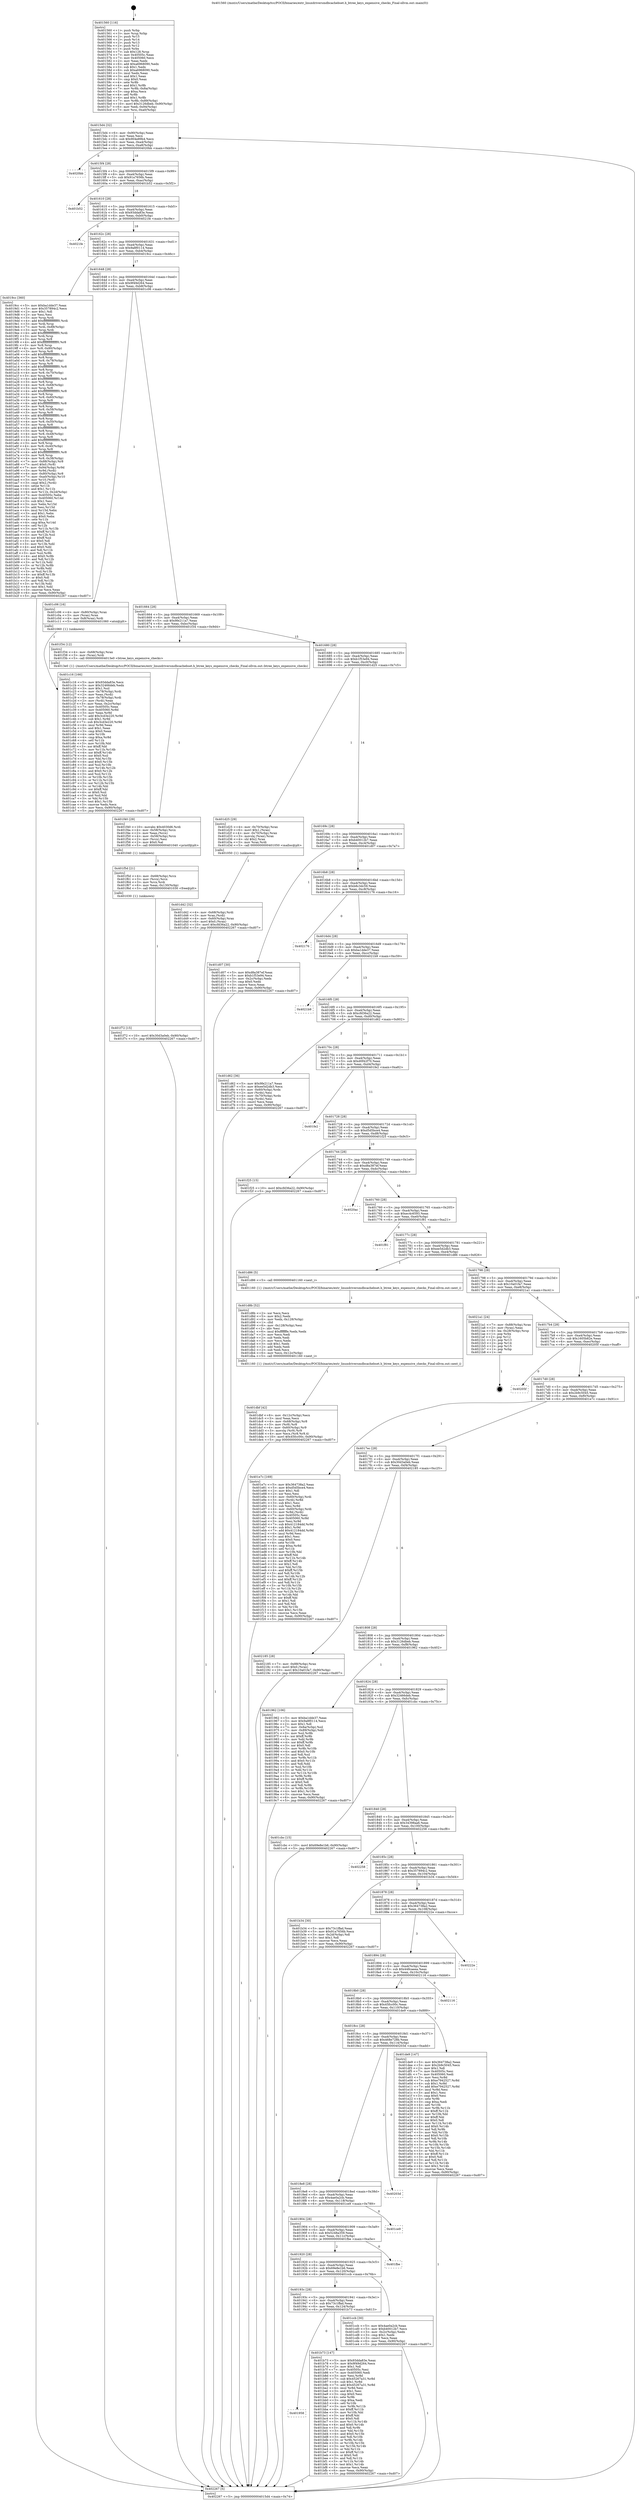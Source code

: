 digraph "0x401560" {
  label = "0x401560 (/mnt/c/Users/mathe/Desktop/tcc/POCII/binaries/extr_linuxdriversmdbcachebset.h_btree_keys_expensive_checks_Final-ollvm.out::main(0))"
  labelloc = "t"
  node[shape=record]

  Entry [label="",width=0.3,height=0.3,shape=circle,fillcolor=black,style=filled]
  "0x4015d4" [label="{
     0x4015d4 [32]\l
     | [instrs]\l
     &nbsp;&nbsp;0x4015d4 \<+6\>: mov -0x90(%rbp),%eax\l
     &nbsp;&nbsp;0x4015da \<+2\>: mov %eax,%ecx\l
     &nbsp;&nbsp;0x4015dc \<+6\>: sub $0x904e89b4,%ecx\l
     &nbsp;&nbsp;0x4015e2 \<+6\>: mov %eax,-0xa4(%rbp)\l
     &nbsp;&nbsp;0x4015e8 \<+6\>: mov %ecx,-0xa8(%rbp)\l
     &nbsp;&nbsp;0x4015ee \<+6\>: je 00000000004020bb \<main+0xb5b\>\l
  }"]
  "0x4020bb" [label="{
     0x4020bb\l
  }", style=dashed]
  "0x4015f4" [label="{
     0x4015f4 [28]\l
     | [instrs]\l
     &nbsp;&nbsp;0x4015f4 \<+5\>: jmp 00000000004015f9 \<main+0x99\>\l
     &nbsp;&nbsp;0x4015f9 \<+6\>: mov -0xa4(%rbp),%eax\l
     &nbsp;&nbsp;0x4015ff \<+5\>: sub $0x91a7656b,%eax\l
     &nbsp;&nbsp;0x401604 \<+6\>: mov %eax,-0xac(%rbp)\l
     &nbsp;&nbsp;0x40160a \<+6\>: je 0000000000401b52 \<main+0x5f2\>\l
  }"]
  Exit [label="",width=0.3,height=0.3,shape=circle,fillcolor=black,style=filled,peripheries=2]
  "0x401b52" [label="{
     0x401b52\l
  }", style=dashed]
  "0x401610" [label="{
     0x401610 [28]\l
     | [instrs]\l
     &nbsp;&nbsp;0x401610 \<+5\>: jmp 0000000000401615 \<main+0xb5\>\l
     &nbsp;&nbsp;0x401615 \<+6\>: mov -0xa4(%rbp),%eax\l
     &nbsp;&nbsp;0x40161b \<+5\>: sub $0x93dda83e,%eax\l
     &nbsp;&nbsp;0x401620 \<+6\>: mov %eax,-0xb0(%rbp)\l
     &nbsp;&nbsp;0x401626 \<+6\>: je 00000000004021fe \<main+0xc9e\>\l
  }"]
  "0x401f72" [label="{
     0x401f72 [15]\l
     | [instrs]\l
     &nbsp;&nbsp;0x401f72 \<+10\>: movl $0x30d3a0eb,-0x90(%rbp)\l
     &nbsp;&nbsp;0x401f7c \<+5\>: jmp 0000000000402267 \<main+0xd07\>\l
  }"]
  "0x4021fe" [label="{
     0x4021fe\l
  }", style=dashed]
  "0x40162c" [label="{
     0x40162c [28]\l
     | [instrs]\l
     &nbsp;&nbsp;0x40162c \<+5\>: jmp 0000000000401631 \<main+0xd1\>\l
     &nbsp;&nbsp;0x401631 \<+6\>: mov -0xa4(%rbp),%eax\l
     &nbsp;&nbsp;0x401637 \<+5\>: sub $0x9a8f0114,%eax\l
     &nbsp;&nbsp;0x40163c \<+6\>: mov %eax,-0xb4(%rbp)\l
     &nbsp;&nbsp;0x401642 \<+6\>: je 00000000004019cc \<main+0x46c\>\l
  }"]
  "0x401f5d" [label="{
     0x401f5d [21]\l
     | [instrs]\l
     &nbsp;&nbsp;0x401f5d \<+4\>: mov -0x68(%rbp),%rcx\l
     &nbsp;&nbsp;0x401f61 \<+3\>: mov (%rcx),%rcx\l
     &nbsp;&nbsp;0x401f64 \<+3\>: mov %rcx,%rdi\l
     &nbsp;&nbsp;0x401f67 \<+6\>: mov %eax,-0x130(%rbp)\l
     &nbsp;&nbsp;0x401f6d \<+5\>: call 0000000000401030 \<free@plt\>\l
     | [calls]\l
     &nbsp;&nbsp;0x401030 \{1\} (unknown)\l
  }"]
  "0x4019cc" [label="{
     0x4019cc [360]\l
     | [instrs]\l
     &nbsp;&nbsp;0x4019cc \<+5\>: mov $0xba1dde37,%eax\l
     &nbsp;&nbsp;0x4019d1 \<+5\>: mov $0x357894c2,%ecx\l
     &nbsp;&nbsp;0x4019d6 \<+2\>: mov $0x1,%dl\l
     &nbsp;&nbsp;0x4019d8 \<+2\>: xor %esi,%esi\l
     &nbsp;&nbsp;0x4019da \<+3\>: mov %rsp,%rdi\l
     &nbsp;&nbsp;0x4019dd \<+4\>: add $0xfffffffffffffff0,%rdi\l
     &nbsp;&nbsp;0x4019e1 \<+3\>: mov %rdi,%rsp\l
     &nbsp;&nbsp;0x4019e4 \<+7\>: mov %rdi,-0x88(%rbp)\l
     &nbsp;&nbsp;0x4019eb \<+3\>: mov %rsp,%rdi\l
     &nbsp;&nbsp;0x4019ee \<+4\>: add $0xfffffffffffffff0,%rdi\l
     &nbsp;&nbsp;0x4019f2 \<+3\>: mov %rdi,%rsp\l
     &nbsp;&nbsp;0x4019f5 \<+3\>: mov %rsp,%r8\l
     &nbsp;&nbsp;0x4019f8 \<+4\>: add $0xfffffffffffffff0,%r8\l
     &nbsp;&nbsp;0x4019fc \<+3\>: mov %r8,%rsp\l
     &nbsp;&nbsp;0x4019ff \<+4\>: mov %r8,-0x80(%rbp)\l
     &nbsp;&nbsp;0x401a03 \<+3\>: mov %rsp,%r8\l
     &nbsp;&nbsp;0x401a06 \<+4\>: add $0xfffffffffffffff0,%r8\l
     &nbsp;&nbsp;0x401a0a \<+3\>: mov %r8,%rsp\l
     &nbsp;&nbsp;0x401a0d \<+4\>: mov %r8,-0x78(%rbp)\l
     &nbsp;&nbsp;0x401a11 \<+3\>: mov %rsp,%r8\l
     &nbsp;&nbsp;0x401a14 \<+4\>: add $0xfffffffffffffff0,%r8\l
     &nbsp;&nbsp;0x401a18 \<+3\>: mov %r8,%rsp\l
     &nbsp;&nbsp;0x401a1b \<+4\>: mov %r8,-0x70(%rbp)\l
     &nbsp;&nbsp;0x401a1f \<+3\>: mov %rsp,%r8\l
     &nbsp;&nbsp;0x401a22 \<+4\>: add $0xfffffffffffffff0,%r8\l
     &nbsp;&nbsp;0x401a26 \<+3\>: mov %r8,%rsp\l
     &nbsp;&nbsp;0x401a29 \<+4\>: mov %r8,-0x68(%rbp)\l
     &nbsp;&nbsp;0x401a2d \<+3\>: mov %rsp,%r8\l
     &nbsp;&nbsp;0x401a30 \<+4\>: add $0xfffffffffffffff0,%r8\l
     &nbsp;&nbsp;0x401a34 \<+3\>: mov %r8,%rsp\l
     &nbsp;&nbsp;0x401a37 \<+4\>: mov %r8,-0x60(%rbp)\l
     &nbsp;&nbsp;0x401a3b \<+3\>: mov %rsp,%r8\l
     &nbsp;&nbsp;0x401a3e \<+4\>: add $0xfffffffffffffff0,%r8\l
     &nbsp;&nbsp;0x401a42 \<+3\>: mov %r8,%rsp\l
     &nbsp;&nbsp;0x401a45 \<+4\>: mov %r8,-0x58(%rbp)\l
     &nbsp;&nbsp;0x401a49 \<+3\>: mov %rsp,%r8\l
     &nbsp;&nbsp;0x401a4c \<+4\>: add $0xfffffffffffffff0,%r8\l
     &nbsp;&nbsp;0x401a50 \<+3\>: mov %r8,%rsp\l
     &nbsp;&nbsp;0x401a53 \<+4\>: mov %r8,-0x50(%rbp)\l
     &nbsp;&nbsp;0x401a57 \<+3\>: mov %rsp,%r8\l
     &nbsp;&nbsp;0x401a5a \<+4\>: add $0xfffffffffffffff0,%r8\l
     &nbsp;&nbsp;0x401a5e \<+3\>: mov %r8,%rsp\l
     &nbsp;&nbsp;0x401a61 \<+4\>: mov %r8,-0x48(%rbp)\l
     &nbsp;&nbsp;0x401a65 \<+3\>: mov %rsp,%r8\l
     &nbsp;&nbsp;0x401a68 \<+4\>: add $0xfffffffffffffff0,%r8\l
     &nbsp;&nbsp;0x401a6c \<+3\>: mov %r8,%rsp\l
     &nbsp;&nbsp;0x401a6f \<+4\>: mov %r8,-0x40(%rbp)\l
     &nbsp;&nbsp;0x401a73 \<+3\>: mov %rsp,%r8\l
     &nbsp;&nbsp;0x401a76 \<+4\>: add $0xfffffffffffffff0,%r8\l
     &nbsp;&nbsp;0x401a7a \<+3\>: mov %r8,%rsp\l
     &nbsp;&nbsp;0x401a7d \<+4\>: mov %r8,-0x38(%rbp)\l
     &nbsp;&nbsp;0x401a81 \<+7\>: mov -0x88(%rbp),%r8\l
     &nbsp;&nbsp;0x401a88 \<+7\>: movl $0x0,(%r8)\l
     &nbsp;&nbsp;0x401a8f \<+7\>: mov -0x94(%rbp),%r9d\l
     &nbsp;&nbsp;0x401a96 \<+3\>: mov %r9d,(%rdi)\l
     &nbsp;&nbsp;0x401a99 \<+4\>: mov -0x80(%rbp),%r8\l
     &nbsp;&nbsp;0x401a9d \<+7\>: mov -0xa0(%rbp),%r10\l
     &nbsp;&nbsp;0x401aa4 \<+3\>: mov %r10,(%r8)\l
     &nbsp;&nbsp;0x401aa7 \<+3\>: cmpl $0x2,(%rdi)\l
     &nbsp;&nbsp;0x401aaa \<+4\>: setne %r11b\l
     &nbsp;&nbsp;0x401aae \<+4\>: and $0x1,%r11b\l
     &nbsp;&nbsp;0x401ab2 \<+4\>: mov %r11b,-0x2d(%rbp)\l
     &nbsp;&nbsp;0x401ab6 \<+7\>: mov 0x40505c,%ebx\l
     &nbsp;&nbsp;0x401abd \<+8\>: mov 0x405060,%r14d\l
     &nbsp;&nbsp;0x401ac5 \<+3\>: sub $0x1,%esi\l
     &nbsp;&nbsp;0x401ac8 \<+3\>: mov %ebx,%r15d\l
     &nbsp;&nbsp;0x401acb \<+3\>: add %esi,%r15d\l
     &nbsp;&nbsp;0x401ace \<+4\>: imul %r15d,%ebx\l
     &nbsp;&nbsp;0x401ad2 \<+3\>: and $0x1,%ebx\l
     &nbsp;&nbsp;0x401ad5 \<+3\>: cmp $0x0,%ebx\l
     &nbsp;&nbsp;0x401ad8 \<+4\>: sete %r11b\l
     &nbsp;&nbsp;0x401adc \<+4\>: cmp $0xa,%r14d\l
     &nbsp;&nbsp;0x401ae0 \<+4\>: setl %r12b\l
     &nbsp;&nbsp;0x401ae4 \<+3\>: mov %r11b,%r13b\l
     &nbsp;&nbsp;0x401ae7 \<+4\>: xor $0xff,%r13b\l
     &nbsp;&nbsp;0x401aeb \<+3\>: mov %r12b,%sil\l
     &nbsp;&nbsp;0x401aee \<+4\>: xor $0xff,%sil\l
     &nbsp;&nbsp;0x401af2 \<+3\>: xor $0x0,%dl\l
     &nbsp;&nbsp;0x401af5 \<+3\>: mov %r13b,%dil\l
     &nbsp;&nbsp;0x401af8 \<+4\>: and $0x0,%dil\l
     &nbsp;&nbsp;0x401afc \<+3\>: and %dl,%r11b\l
     &nbsp;&nbsp;0x401aff \<+3\>: mov %sil,%r8b\l
     &nbsp;&nbsp;0x401b02 \<+4\>: and $0x0,%r8b\l
     &nbsp;&nbsp;0x401b06 \<+3\>: and %dl,%r12b\l
     &nbsp;&nbsp;0x401b09 \<+3\>: or %r11b,%dil\l
     &nbsp;&nbsp;0x401b0c \<+3\>: or %r12b,%r8b\l
     &nbsp;&nbsp;0x401b0f \<+3\>: xor %r8b,%dil\l
     &nbsp;&nbsp;0x401b12 \<+3\>: or %sil,%r13b\l
     &nbsp;&nbsp;0x401b15 \<+4\>: xor $0xff,%r13b\l
     &nbsp;&nbsp;0x401b19 \<+3\>: or $0x0,%dl\l
     &nbsp;&nbsp;0x401b1c \<+3\>: and %dl,%r13b\l
     &nbsp;&nbsp;0x401b1f \<+3\>: or %r13b,%dil\l
     &nbsp;&nbsp;0x401b22 \<+4\>: test $0x1,%dil\l
     &nbsp;&nbsp;0x401b26 \<+3\>: cmovne %ecx,%eax\l
     &nbsp;&nbsp;0x401b29 \<+6\>: mov %eax,-0x90(%rbp)\l
     &nbsp;&nbsp;0x401b2f \<+5\>: jmp 0000000000402267 \<main+0xd07\>\l
  }"]
  "0x401648" [label="{
     0x401648 [28]\l
     | [instrs]\l
     &nbsp;&nbsp;0x401648 \<+5\>: jmp 000000000040164d \<main+0xed\>\l
     &nbsp;&nbsp;0x40164d \<+6\>: mov -0xa4(%rbp),%eax\l
     &nbsp;&nbsp;0x401653 \<+5\>: sub $0x9f49d264,%eax\l
     &nbsp;&nbsp;0x401658 \<+6\>: mov %eax,-0xb8(%rbp)\l
     &nbsp;&nbsp;0x40165e \<+6\>: je 0000000000401c06 \<main+0x6a6\>\l
  }"]
  "0x401f40" [label="{
     0x401f40 [29]\l
     | [instrs]\l
     &nbsp;&nbsp;0x401f40 \<+10\>: movabs $0x4030d6,%rdi\l
     &nbsp;&nbsp;0x401f4a \<+4\>: mov -0x58(%rbp),%rcx\l
     &nbsp;&nbsp;0x401f4e \<+2\>: mov %eax,(%rcx)\l
     &nbsp;&nbsp;0x401f50 \<+4\>: mov -0x58(%rbp),%rcx\l
     &nbsp;&nbsp;0x401f54 \<+2\>: mov (%rcx),%esi\l
     &nbsp;&nbsp;0x401f56 \<+2\>: mov $0x0,%al\l
     &nbsp;&nbsp;0x401f58 \<+5\>: call 0000000000401040 \<printf@plt\>\l
     | [calls]\l
     &nbsp;&nbsp;0x401040 \{1\} (unknown)\l
  }"]
  "0x401c06" [label="{
     0x401c06 [16]\l
     | [instrs]\l
     &nbsp;&nbsp;0x401c06 \<+4\>: mov -0x80(%rbp),%rax\l
     &nbsp;&nbsp;0x401c0a \<+3\>: mov (%rax),%rax\l
     &nbsp;&nbsp;0x401c0d \<+4\>: mov 0x8(%rax),%rdi\l
     &nbsp;&nbsp;0x401c11 \<+5\>: call 0000000000401060 \<atoi@plt\>\l
     | [calls]\l
     &nbsp;&nbsp;0x401060 \{1\} (unknown)\l
  }"]
  "0x401664" [label="{
     0x401664 [28]\l
     | [instrs]\l
     &nbsp;&nbsp;0x401664 \<+5\>: jmp 0000000000401669 \<main+0x109\>\l
     &nbsp;&nbsp;0x401669 \<+6\>: mov -0xa4(%rbp),%eax\l
     &nbsp;&nbsp;0x40166f \<+5\>: sub $0x9fe211a7,%eax\l
     &nbsp;&nbsp;0x401674 \<+6\>: mov %eax,-0xbc(%rbp)\l
     &nbsp;&nbsp;0x40167a \<+6\>: je 0000000000401f34 \<main+0x9d4\>\l
  }"]
  "0x401dbf" [label="{
     0x401dbf [42]\l
     | [instrs]\l
     &nbsp;&nbsp;0x401dbf \<+6\>: mov -0x12c(%rbp),%ecx\l
     &nbsp;&nbsp;0x401dc5 \<+3\>: imul %eax,%ecx\l
     &nbsp;&nbsp;0x401dc8 \<+4\>: mov -0x68(%rbp),%r8\l
     &nbsp;&nbsp;0x401dcc \<+3\>: mov (%r8),%r8\l
     &nbsp;&nbsp;0x401dcf \<+4\>: mov -0x60(%rbp),%r9\l
     &nbsp;&nbsp;0x401dd3 \<+3\>: movslq (%r9),%r9\l
     &nbsp;&nbsp;0x401dd6 \<+4\>: mov %ecx,(%r8,%r9,4)\l
     &nbsp;&nbsp;0x401dda \<+10\>: movl $0x45fcc00c,-0x90(%rbp)\l
     &nbsp;&nbsp;0x401de4 \<+5\>: jmp 0000000000402267 \<main+0xd07\>\l
  }"]
  "0x401f34" [label="{
     0x401f34 [12]\l
     | [instrs]\l
     &nbsp;&nbsp;0x401f34 \<+4\>: mov -0x68(%rbp),%rax\l
     &nbsp;&nbsp;0x401f38 \<+3\>: mov (%rax),%rdi\l
     &nbsp;&nbsp;0x401f3b \<+5\>: call 00000000004013e0 \<btree_keys_expensive_checks\>\l
     | [calls]\l
     &nbsp;&nbsp;0x4013e0 \{1\} (/mnt/c/Users/mathe/Desktop/tcc/POCII/binaries/extr_linuxdriversmdbcachebset.h_btree_keys_expensive_checks_Final-ollvm.out::btree_keys_expensive_checks)\l
  }"]
  "0x401680" [label="{
     0x401680 [28]\l
     | [instrs]\l
     &nbsp;&nbsp;0x401680 \<+5\>: jmp 0000000000401685 \<main+0x125\>\l
     &nbsp;&nbsp;0x401685 \<+6\>: mov -0xa4(%rbp),%eax\l
     &nbsp;&nbsp;0x40168b \<+5\>: sub $0xb1f53e94,%eax\l
     &nbsp;&nbsp;0x401690 \<+6\>: mov %eax,-0xc0(%rbp)\l
     &nbsp;&nbsp;0x401696 \<+6\>: je 0000000000401d25 \<main+0x7c5\>\l
  }"]
  "0x401d8b" [label="{
     0x401d8b [52]\l
     | [instrs]\l
     &nbsp;&nbsp;0x401d8b \<+2\>: xor %ecx,%ecx\l
     &nbsp;&nbsp;0x401d8d \<+5\>: mov $0x2,%edx\l
     &nbsp;&nbsp;0x401d92 \<+6\>: mov %edx,-0x128(%rbp)\l
     &nbsp;&nbsp;0x401d98 \<+1\>: cltd\l
     &nbsp;&nbsp;0x401d99 \<+6\>: mov -0x128(%rbp),%esi\l
     &nbsp;&nbsp;0x401d9f \<+2\>: idiv %esi\l
     &nbsp;&nbsp;0x401da1 \<+6\>: imul $0xfffffffe,%edx,%edx\l
     &nbsp;&nbsp;0x401da7 \<+2\>: mov %ecx,%edi\l
     &nbsp;&nbsp;0x401da9 \<+2\>: sub %edx,%edi\l
     &nbsp;&nbsp;0x401dab \<+2\>: mov %ecx,%edx\l
     &nbsp;&nbsp;0x401dad \<+3\>: sub $0x1,%edx\l
     &nbsp;&nbsp;0x401db0 \<+2\>: add %edx,%edi\l
     &nbsp;&nbsp;0x401db2 \<+2\>: sub %edi,%ecx\l
     &nbsp;&nbsp;0x401db4 \<+6\>: mov %ecx,-0x12c(%rbp)\l
     &nbsp;&nbsp;0x401dba \<+5\>: call 0000000000401160 \<next_i\>\l
     | [calls]\l
     &nbsp;&nbsp;0x401160 \{1\} (/mnt/c/Users/mathe/Desktop/tcc/POCII/binaries/extr_linuxdriversmdbcachebset.h_btree_keys_expensive_checks_Final-ollvm.out::next_i)\l
  }"]
  "0x401d25" [label="{
     0x401d25 [29]\l
     | [instrs]\l
     &nbsp;&nbsp;0x401d25 \<+4\>: mov -0x70(%rbp),%rax\l
     &nbsp;&nbsp;0x401d29 \<+6\>: movl $0x1,(%rax)\l
     &nbsp;&nbsp;0x401d2f \<+4\>: mov -0x70(%rbp),%rax\l
     &nbsp;&nbsp;0x401d33 \<+3\>: movslq (%rax),%rax\l
     &nbsp;&nbsp;0x401d36 \<+4\>: shl $0x2,%rax\l
     &nbsp;&nbsp;0x401d3a \<+3\>: mov %rax,%rdi\l
     &nbsp;&nbsp;0x401d3d \<+5\>: call 0000000000401050 \<malloc@plt\>\l
     | [calls]\l
     &nbsp;&nbsp;0x401050 \{1\} (unknown)\l
  }"]
  "0x40169c" [label="{
     0x40169c [28]\l
     | [instrs]\l
     &nbsp;&nbsp;0x40169c \<+5\>: jmp 00000000004016a1 \<main+0x141\>\l
     &nbsp;&nbsp;0x4016a1 \<+6\>: mov -0xa4(%rbp),%eax\l
     &nbsp;&nbsp;0x4016a7 \<+5\>: sub $0xb40012b7,%eax\l
     &nbsp;&nbsp;0x4016ac \<+6\>: mov %eax,-0xc4(%rbp)\l
     &nbsp;&nbsp;0x4016b2 \<+6\>: je 0000000000401d07 \<main+0x7a7\>\l
  }"]
  "0x401d42" [label="{
     0x401d42 [32]\l
     | [instrs]\l
     &nbsp;&nbsp;0x401d42 \<+4\>: mov -0x68(%rbp),%rdi\l
     &nbsp;&nbsp;0x401d46 \<+3\>: mov %rax,(%rdi)\l
     &nbsp;&nbsp;0x401d49 \<+4\>: mov -0x60(%rbp),%rax\l
     &nbsp;&nbsp;0x401d4d \<+6\>: movl $0x0,(%rax)\l
     &nbsp;&nbsp;0x401d53 \<+10\>: movl $0xcfd36a22,-0x90(%rbp)\l
     &nbsp;&nbsp;0x401d5d \<+5\>: jmp 0000000000402267 \<main+0xd07\>\l
  }"]
  "0x401d07" [label="{
     0x401d07 [30]\l
     | [instrs]\l
     &nbsp;&nbsp;0x401d07 \<+5\>: mov $0xd8a387ef,%eax\l
     &nbsp;&nbsp;0x401d0c \<+5\>: mov $0xb1f53e94,%ecx\l
     &nbsp;&nbsp;0x401d11 \<+3\>: mov -0x2c(%rbp),%edx\l
     &nbsp;&nbsp;0x401d14 \<+3\>: cmp $0x0,%edx\l
     &nbsp;&nbsp;0x401d17 \<+3\>: cmove %ecx,%eax\l
     &nbsp;&nbsp;0x401d1a \<+6\>: mov %eax,-0x90(%rbp)\l
     &nbsp;&nbsp;0x401d20 \<+5\>: jmp 0000000000402267 \<main+0xd07\>\l
  }"]
  "0x4016b8" [label="{
     0x4016b8 [28]\l
     | [instrs]\l
     &nbsp;&nbsp;0x4016b8 \<+5\>: jmp 00000000004016bd \<main+0x15d\>\l
     &nbsp;&nbsp;0x4016bd \<+6\>: mov -0xa4(%rbp),%eax\l
     &nbsp;&nbsp;0x4016c3 \<+5\>: sub $0xb8c3dc59,%eax\l
     &nbsp;&nbsp;0x4016c8 \<+6\>: mov %eax,-0xc8(%rbp)\l
     &nbsp;&nbsp;0x4016ce \<+6\>: je 0000000000402176 \<main+0xc16\>\l
  }"]
  "0x401c16" [label="{
     0x401c16 [166]\l
     | [instrs]\l
     &nbsp;&nbsp;0x401c16 \<+5\>: mov $0x93dda83e,%ecx\l
     &nbsp;&nbsp;0x401c1b \<+5\>: mov $0x32466deb,%edx\l
     &nbsp;&nbsp;0x401c20 \<+3\>: mov $0x1,%sil\l
     &nbsp;&nbsp;0x401c23 \<+4\>: mov -0x78(%rbp),%rdi\l
     &nbsp;&nbsp;0x401c27 \<+2\>: mov %eax,(%rdi)\l
     &nbsp;&nbsp;0x401c29 \<+4\>: mov -0x78(%rbp),%rdi\l
     &nbsp;&nbsp;0x401c2d \<+2\>: mov (%rdi),%eax\l
     &nbsp;&nbsp;0x401c2f \<+3\>: mov %eax,-0x2c(%rbp)\l
     &nbsp;&nbsp;0x401c32 \<+7\>: mov 0x40505c,%eax\l
     &nbsp;&nbsp;0x401c39 \<+8\>: mov 0x405060,%r8d\l
     &nbsp;&nbsp;0x401c41 \<+3\>: mov %eax,%r9d\l
     &nbsp;&nbsp;0x401c44 \<+7\>: add $0x3cd3e220,%r9d\l
     &nbsp;&nbsp;0x401c4b \<+4\>: sub $0x1,%r9d\l
     &nbsp;&nbsp;0x401c4f \<+7\>: sub $0x3cd3e220,%r9d\l
     &nbsp;&nbsp;0x401c56 \<+4\>: imul %r9d,%eax\l
     &nbsp;&nbsp;0x401c5a \<+3\>: and $0x1,%eax\l
     &nbsp;&nbsp;0x401c5d \<+3\>: cmp $0x0,%eax\l
     &nbsp;&nbsp;0x401c60 \<+4\>: sete %r10b\l
     &nbsp;&nbsp;0x401c64 \<+4\>: cmp $0xa,%r8d\l
     &nbsp;&nbsp;0x401c68 \<+4\>: setl %r11b\l
     &nbsp;&nbsp;0x401c6c \<+3\>: mov %r10b,%bl\l
     &nbsp;&nbsp;0x401c6f \<+3\>: xor $0xff,%bl\l
     &nbsp;&nbsp;0x401c72 \<+3\>: mov %r11b,%r14b\l
     &nbsp;&nbsp;0x401c75 \<+4\>: xor $0xff,%r14b\l
     &nbsp;&nbsp;0x401c79 \<+4\>: xor $0x0,%sil\l
     &nbsp;&nbsp;0x401c7d \<+3\>: mov %bl,%r15b\l
     &nbsp;&nbsp;0x401c80 \<+4\>: and $0x0,%r15b\l
     &nbsp;&nbsp;0x401c84 \<+3\>: and %sil,%r10b\l
     &nbsp;&nbsp;0x401c87 \<+3\>: mov %r14b,%r12b\l
     &nbsp;&nbsp;0x401c8a \<+4\>: and $0x0,%r12b\l
     &nbsp;&nbsp;0x401c8e \<+3\>: and %sil,%r11b\l
     &nbsp;&nbsp;0x401c91 \<+3\>: or %r10b,%r15b\l
     &nbsp;&nbsp;0x401c94 \<+3\>: or %r11b,%r12b\l
     &nbsp;&nbsp;0x401c97 \<+3\>: xor %r12b,%r15b\l
     &nbsp;&nbsp;0x401c9a \<+3\>: or %r14b,%bl\l
     &nbsp;&nbsp;0x401c9d \<+3\>: xor $0xff,%bl\l
     &nbsp;&nbsp;0x401ca0 \<+4\>: or $0x0,%sil\l
     &nbsp;&nbsp;0x401ca4 \<+3\>: and %sil,%bl\l
     &nbsp;&nbsp;0x401ca7 \<+3\>: or %bl,%r15b\l
     &nbsp;&nbsp;0x401caa \<+4\>: test $0x1,%r15b\l
     &nbsp;&nbsp;0x401cae \<+3\>: cmovne %edx,%ecx\l
     &nbsp;&nbsp;0x401cb1 \<+6\>: mov %ecx,-0x90(%rbp)\l
     &nbsp;&nbsp;0x401cb7 \<+5\>: jmp 0000000000402267 \<main+0xd07\>\l
  }"]
  "0x402176" [label="{
     0x402176\l
  }", style=dashed]
  "0x4016d4" [label="{
     0x4016d4 [28]\l
     | [instrs]\l
     &nbsp;&nbsp;0x4016d4 \<+5\>: jmp 00000000004016d9 \<main+0x179\>\l
     &nbsp;&nbsp;0x4016d9 \<+6\>: mov -0xa4(%rbp),%eax\l
     &nbsp;&nbsp;0x4016df \<+5\>: sub $0xba1dde37,%eax\l
     &nbsp;&nbsp;0x4016e4 \<+6\>: mov %eax,-0xcc(%rbp)\l
     &nbsp;&nbsp;0x4016ea \<+6\>: je 00000000004021b9 \<main+0xc59\>\l
  }"]
  "0x401958" [label="{
     0x401958\l
  }", style=dashed]
  "0x4021b9" [label="{
     0x4021b9\l
  }", style=dashed]
  "0x4016f0" [label="{
     0x4016f0 [28]\l
     | [instrs]\l
     &nbsp;&nbsp;0x4016f0 \<+5\>: jmp 00000000004016f5 \<main+0x195\>\l
     &nbsp;&nbsp;0x4016f5 \<+6\>: mov -0xa4(%rbp),%eax\l
     &nbsp;&nbsp;0x4016fb \<+5\>: sub $0xcfd36a22,%eax\l
     &nbsp;&nbsp;0x401700 \<+6\>: mov %eax,-0xd0(%rbp)\l
     &nbsp;&nbsp;0x401706 \<+6\>: je 0000000000401d62 \<main+0x802\>\l
  }"]
  "0x401b73" [label="{
     0x401b73 [147]\l
     | [instrs]\l
     &nbsp;&nbsp;0x401b73 \<+5\>: mov $0x93dda83e,%eax\l
     &nbsp;&nbsp;0x401b78 \<+5\>: mov $0x9f49d264,%ecx\l
     &nbsp;&nbsp;0x401b7d \<+2\>: mov $0x1,%dl\l
     &nbsp;&nbsp;0x401b7f \<+7\>: mov 0x40505c,%esi\l
     &nbsp;&nbsp;0x401b86 \<+7\>: mov 0x405060,%edi\l
     &nbsp;&nbsp;0x401b8d \<+3\>: mov %esi,%r8d\l
     &nbsp;&nbsp;0x401b90 \<+7\>: sub $0x45267a31,%r8d\l
     &nbsp;&nbsp;0x401b97 \<+4\>: sub $0x1,%r8d\l
     &nbsp;&nbsp;0x401b9b \<+7\>: add $0x45267a31,%r8d\l
     &nbsp;&nbsp;0x401ba2 \<+4\>: imul %r8d,%esi\l
     &nbsp;&nbsp;0x401ba6 \<+3\>: and $0x1,%esi\l
     &nbsp;&nbsp;0x401ba9 \<+3\>: cmp $0x0,%esi\l
     &nbsp;&nbsp;0x401bac \<+4\>: sete %r9b\l
     &nbsp;&nbsp;0x401bb0 \<+3\>: cmp $0xa,%edi\l
     &nbsp;&nbsp;0x401bb3 \<+4\>: setl %r10b\l
     &nbsp;&nbsp;0x401bb7 \<+3\>: mov %r9b,%r11b\l
     &nbsp;&nbsp;0x401bba \<+4\>: xor $0xff,%r11b\l
     &nbsp;&nbsp;0x401bbe \<+3\>: mov %r10b,%bl\l
     &nbsp;&nbsp;0x401bc1 \<+3\>: xor $0xff,%bl\l
     &nbsp;&nbsp;0x401bc4 \<+3\>: xor $0x0,%dl\l
     &nbsp;&nbsp;0x401bc7 \<+3\>: mov %r11b,%r14b\l
     &nbsp;&nbsp;0x401bca \<+4\>: and $0x0,%r14b\l
     &nbsp;&nbsp;0x401bce \<+3\>: and %dl,%r9b\l
     &nbsp;&nbsp;0x401bd1 \<+3\>: mov %bl,%r15b\l
     &nbsp;&nbsp;0x401bd4 \<+4\>: and $0x0,%r15b\l
     &nbsp;&nbsp;0x401bd8 \<+3\>: and %dl,%r10b\l
     &nbsp;&nbsp;0x401bdb \<+3\>: or %r9b,%r14b\l
     &nbsp;&nbsp;0x401bde \<+3\>: or %r10b,%r15b\l
     &nbsp;&nbsp;0x401be1 \<+3\>: xor %r15b,%r14b\l
     &nbsp;&nbsp;0x401be4 \<+3\>: or %bl,%r11b\l
     &nbsp;&nbsp;0x401be7 \<+4\>: xor $0xff,%r11b\l
     &nbsp;&nbsp;0x401beb \<+3\>: or $0x0,%dl\l
     &nbsp;&nbsp;0x401bee \<+3\>: and %dl,%r11b\l
     &nbsp;&nbsp;0x401bf1 \<+3\>: or %r11b,%r14b\l
     &nbsp;&nbsp;0x401bf4 \<+4\>: test $0x1,%r14b\l
     &nbsp;&nbsp;0x401bf8 \<+3\>: cmovne %ecx,%eax\l
     &nbsp;&nbsp;0x401bfb \<+6\>: mov %eax,-0x90(%rbp)\l
     &nbsp;&nbsp;0x401c01 \<+5\>: jmp 0000000000402267 \<main+0xd07\>\l
  }"]
  "0x401d62" [label="{
     0x401d62 [36]\l
     | [instrs]\l
     &nbsp;&nbsp;0x401d62 \<+5\>: mov $0x9fe211a7,%eax\l
     &nbsp;&nbsp;0x401d67 \<+5\>: mov $0xee5d2db3,%ecx\l
     &nbsp;&nbsp;0x401d6c \<+4\>: mov -0x60(%rbp),%rdx\l
     &nbsp;&nbsp;0x401d70 \<+2\>: mov (%rdx),%esi\l
     &nbsp;&nbsp;0x401d72 \<+4\>: mov -0x70(%rbp),%rdx\l
     &nbsp;&nbsp;0x401d76 \<+2\>: cmp (%rdx),%esi\l
     &nbsp;&nbsp;0x401d78 \<+3\>: cmovl %ecx,%eax\l
     &nbsp;&nbsp;0x401d7b \<+6\>: mov %eax,-0x90(%rbp)\l
     &nbsp;&nbsp;0x401d81 \<+5\>: jmp 0000000000402267 \<main+0xd07\>\l
  }"]
  "0x40170c" [label="{
     0x40170c [28]\l
     | [instrs]\l
     &nbsp;&nbsp;0x40170c \<+5\>: jmp 0000000000401711 \<main+0x1b1\>\l
     &nbsp;&nbsp;0x401711 \<+6\>: mov -0xa4(%rbp),%eax\l
     &nbsp;&nbsp;0x401717 \<+5\>: sub $0xd0f42f70,%eax\l
     &nbsp;&nbsp;0x40171c \<+6\>: mov %eax,-0xd4(%rbp)\l
     &nbsp;&nbsp;0x401722 \<+6\>: je 0000000000401fe2 \<main+0xa82\>\l
  }"]
  "0x40193c" [label="{
     0x40193c [28]\l
     | [instrs]\l
     &nbsp;&nbsp;0x40193c \<+5\>: jmp 0000000000401941 \<main+0x3e1\>\l
     &nbsp;&nbsp;0x401941 \<+6\>: mov -0xa4(%rbp),%eax\l
     &nbsp;&nbsp;0x401947 \<+5\>: sub $0x73c1ffad,%eax\l
     &nbsp;&nbsp;0x40194c \<+6\>: mov %eax,-0x124(%rbp)\l
     &nbsp;&nbsp;0x401952 \<+6\>: je 0000000000401b73 \<main+0x613\>\l
  }"]
  "0x401fe2" [label="{
     0x401fe2\l
  }", style=dashed]
  "0x401728" [label="{
     0x401728 [28]\l
     | [instrs]\l
     &nbsp;&nbsp;0x401728 \<+5\>: jmp 000000000040172d \<main+0x1cd\>\l
     &nbsp;&nbsp;0x40172d \<+6\>: mov -0xa4(%rbp),%eax\l
     &nbsp;&nbsp;0x401733 \<+5\>: sub $0xd5d5bce4,%eax\l
     &nbsp;&nbsp;0x401738 \<+6\>: mov %eax,-0xd8(%rbp)\l
     &nbsp;&nbsp;0x40173e \<+6\>: je 0000000000401f25 \<main+0x9c5\>\l
  }"]
  "0x401ccb" [label="{
     0x401ccb [30]\l
     | [instrs]\l
     &nbsp;&nbsp;0x401ccb \<+5\>: mov $0x4ae0a2cb,%eax\l
     &nbsp;&nbsp;0x401cd0 \<+5\>: mov $0xb40012b7,%ecx\l
     &nbsp;&nbsp;0x401cd5 \<+3\>: mov -0x2c(%rbp),%edx\l
     &nbsp;&nbsp;0x401cd8 \<+3\>: cmp $0x1,%edx\l
     &nbsp;&nbsp;0x401cdb \<+3\>: cmovl %ecx,%eax\l
     &nbsp;&nbsp;0x401cde \<+6\>: mov %eax,-0x90(%rbp)\l
     &nbsp;&nbsp;0x401ce4 \<+5\>: jmp 0000000000402267 \<main+0xd07\>\l
  }"]
  "0x401f25" [label="{
     0x401f25 [15]\l
     | [instrs]\l
     &nbsp;&nbsp;0x401f25 \<+10\>: movl $0xcfd36a22,-0x90(%rbp)\l
     &nbsp;&nbsp;0x401f2f \<+5\>: jmp 0000000000402267 \<main+0xd07\>\l
  }"]
  "0x401744" [label="{
     0x401744 [28]\l
     | [instrs]\l
     &nbsp;&nbsp;0x401744 \<+5\>: jmp 0000000000401749 \<main+0x1e9\>\l
     &nbsp;&nbsp;0x401749 \<+6\>: mov -0xa4(%rbp),%eax\l
     &nbsp;&nbsp;0x40174f \<+5\>: sub $0xd8a387ef,%eax\l
     &nbsp;&nbsp;0x401754 \<+6\>: mov %eax,-0xdc(%rbp)\l
     &nbsp;&nbsp;0x40175a \<+6\>: je 00000000004020ac \<main+0xb4c\>\l
  }"]
  "0x401920" [label="{
     0x401920 [28]\l
     | [instrs]\l
     &nbsp;&nbsp;0x401920 \<+5\>: jmp 0000000000401925 \<main+0x3c5\>\l
     &nbsp;&nbsp;0x401925 \<+6\>: mov -0xa4(%rbp),%eax\l
     &nbsp;&nbsp;0x40192b \<+5\>: sub $0x69e8e1b6,%eax\l
     &nbsp;&nbsp;0x401930 \<+6\>: mov %eax,-0x120(%rbp)\l
     &nbsp;&nbsp;0x401936 \<+6\>: je 0000000000401ccb \<main+0x76b\>\l
  }"]
  "0x4020ac" [label="{
     0x4020ac\l
  }", style=dashed]
  "0x401760" [label="{
     0x401760 [28]\l
     | [instrs]\l
     &nbsp;&nbsp;0x401760 \<+5\>: jmp 0000000000401765 \<main+0x205\>\l
     &nbsp;&nbsp;0x401765 \<+6\>: mov -0xa4(%rbp),%eax\l
     &nbsp;&nbsp;0x40176b \<+5\>: sub $0xec4c6593,%eax\l
     &nbsp;&nbsp;0x401770 \<+6\>: mov %eax,-0xe0(%rbp)\l
     &nbsp;&nbsp;0x401776 \<+6\>: je 0000000000401f81 \<main+0xa21\>\l
  }"]
  "0x401fbe" [label="{
     0x401fbe\l
  }", style=dashed]
  "0x401f81" [label="{
     0x401f81\l
  }", style=dashed]
  "0x40177c" [label="{
     0x40177c [28]\l
     | [instrs]\l
     &nbsp;&nbsp;0x40177c \<+5\>: jmp 0000000000401781 \<main+0x221\>\l
     &nbsp;&nbsp;0x401781 \<+6\>: mov -0xa4(%rbp),%eax\l
     &nbsp;&nbsp;0x401787 \<+5\>: sub $0xee5d2db3,%eax\l
     &nbsp;&nbsp;0x40178c \<+6\>: mov %eax,-0xe4(%rbp)\l
     &nbsp;&nbsp;0x401792 \<+6\>: je 0000000000401d86 \<main+0x826\>\l
  }"]
  "0x401904" [label="{
     0x401904 [28]\l
     | [instrs]\l
     &nbsp;&nbsp;0x401904 \<+5\>: jmp 0000000000401909 \<main+0x3a9\>\l
     &nbsp;&nbsp;0x401909 \<+6\>: mov -0xa4(%rbp),%eax\l
     &nbsp;&nbsp;0x40190f \<+5\>: sub $0x5248a359,%eax\l
     &nbsp;&nbsp;0x401914 \<+6\>: mov %eax,-0x11c(%rbp)\l
     &nbsp;&nbsp;0x40191a \<+6\>: je 0000000000401fbe \<main+0xa5e\>\l
  }"]
  "0x401d86" [label="{
     0x401d86 [5]\l
     | [instrs]\l
     &nbsp;&nbsp;0x401d86 \<+5\>: call 0000000000401160 \<next_i\>\l
     | [calls]\l
     &nbsp;&nbsp;0x401160 \{1\} (/mnt/c/Users/mathe/Desktop/tcc/POCII/binaries/extr_linuxdriversmdbcachebset.h_btree_keys_expensive_checks_Final-ollvm.out::next_i)\l
  }"]
  "0x401798" [label="{
     0x401798 [28]\l
     | [instrs]\l
     &nbsp;&nbsp;0x401798 \<+5\>: jmp 000000000040179d \<main+0x23d\>\l
     &nbsp;&nbsp;0x40179d \<+6\>: mov -0xa4(%rbp),%eax\l
     &nbsp;&nbsp;0x4017a3 \<+5\>: sub $0x10a01fa7,%eax\l
     &nbsp;&nbsp;0x4017a8 \<+6\>: mov %eax,-0xe8(%rbp)\l
     &nbsp;&nbsp;0x4017ae \<+6\>: je 00000000004021a1 \<main+0xc41\>\l
  }"]
  "0x401ce9" [label="{
     0x401ce9\l
  }", style=dashed]
  "0x4021a1" [label="{
     0x4021a1 [24]\l
     | [instrs]\l
     &nbsp;&nbsp;0x4021a1 \<+7\>: mov -0x88(%rbp),%rax\l
     &nbsp;&nbsp;0x4021a8 \<+2\>: mov (%rax),%eax\l
     &nbsp;&nbsp;0x4021aa \<+4\>: lea -0x28(%rbp),%rsp\l
     &nbsp;&nbsp;0x4021ae \<+1\>: pop %rbx\l
     &nbsp;&nbsp;0x4021af \<+2\>: pop %r12\l
     &nbsp;&nbsp;0x4021b1 \<+2\>: pop %r13\l
     &nbsp;&nbsp;0x4021b3 \<+2\>: pop %r14\l
     &nbsp;&nbsp;0x4021b5 \<+2\>: pop %r15\l
     &nbsp;&nbsp;0x4021b7 \<+1\>: pop %rbp\l
     &nbsp;&nbsp;0x4021b8 \<+1\>: ret\l
  }"]
  "0x4017b4" [label="{
     0x4017b4 [28]\l
     | [instrs]\l
     &nbsp;&nbsp;0x4017b4 \<+5\>: jmp 00000000004017b9 \<main+0x259\>\l
     &nbsp;&nbsp;0x4017b9 \<+6\>: mov -0xa4(%rbp),%eax\l
     &nbsp;&nbsp;0x4017bf \<+5\>: sub $0x1605b82e,%eax\l
     &nbsp;&nbsp;0x4017c4 \<+6\>: mov %eax,-0xec(%rbp)\l
     &nbsp;&nbsp;0x4017ca \<+6\>: je 000000000040205f \<main+0xaff\>\l
  }"]
  "0x4018e8" [label="{
     0x4018e8 [28]\l
     | [instrs]\l
     &nbsp;&nbsp;0x4018e8 \<+5\>: jmp 00000000004018ed \<main+0x38d\>\l
     &nbsp;&nbsp;0x4018ed \<+6\>: mov -0xa4(%rbp),%eax\l
     &nbsp;&nbsp;0x4018f3 \<+5\>: sub $0x4ae0a2cb,%eax\l
     &nbsp;&nbsp;0x4018f8 \<+6\>: mov %eax,-0x118(%rbp)\l
     &nbsp;&nbsp;0x4018fe \<+6\>: je 0000000000401ce9 \<main+0x789\>\l
  }"]
  "0x40205f" [label="{
     0x40205f\l
  }", style=dashed]
  "0x4017d0" [label="{
     0x4017d0 [28]\l
     | [instrs]\l
     &nbsp;&nbsp;0x4017d0 \<+5\>: jmp 00000000004017d5 \<main+0x275\>\l
     &nbsp;&nbsp;0x4017d5 \<+6\>: mov -0xa4(%rbp),%eax\l
     &nbsp;&nbsp;0x4017db \<+5\>: sub $0x2b9c5045,%eax\l
     &nbsp;&nbsp;0x4017e0 \<+6\>: mov %eax,-0xf0(%rbp)\l
     &nbsp;&nbsp;0x4017e6 \<+6\>: je 0000000000401e7c \<main+0x91c\>\l
  }"]
  "0x40203d" [label="{
     0x40203d\l
  }", style=dashed]
  "0x401e7c" [label="{
     0x401e7c [169]\l
     | [instrs]\l
     &nbsp;&nbsp;0x401e7c \<+5\>: mov $0x364738a2,%eax\l
     &nbsp;&nbsp;0x401e81 \<+5\>: mov $0xd5d5bce4,%ecx\l
     &nbsp;&nbsp;0x401e86 \<+2\>: mov $0x1,%dl\l
     &nbsp;&nbsp;0x401e88 \<+2\>: xor %esi,%esi\l
     &nbsp;&nbsp;0x401e8a \<+4\>: mov -0x60(%rbp),%rdi\l
     &nbsp;&nbsp;0x401e8e \<+3\>: mov (%rdi),%r8d\l
     &nbsp;&nbsp;0x401e91 \<+3\>: sub $0x1,%esi\l
     &nbsp;&nbsp;0x401e94 \<+3\>: sub %esi,%r8d\l
     &nbsp;&nbsp;0x401e97 \<+4\>: mov -0x60(%rbp),%rdi\l
     &nbsp;&nbsp;0x401e9b \<+3\>: mov %r8d,(%rdi)\l
     &nbsp;&nbsp;0x401e9e \<+7\>: mov 0x40505c,%esi\l
     &nbsp;&nbsp;0x401ea5 \<+8\>: mov 0x405060,%r8d\l
     &nbsp;&nbsp;0x401ead \<+3\>: mov %esi,%r9d\l
     &nbsp;&nbsp;0x401eb0 \<+7\>: sub $0x412184dd,%r9d\l
     &nbsp;&nbsp;0x401eb7 \<+4\>: sub $0x1,%r9d\l
     &nbsp;&nbsp;0x401ebb \<+7\>: add $0x412184dd,%r9d\l
     &nbsp;&nbsp;0x401ec2 \<+4\>: imul %r9d,%esi\l
     &nbsp;&nbsp;0x401ec6 \<+3\>: and $0x1,%esi\l
     &nbsp;&nbsp;0x401ec9 \<+3\>: cmp $0x0,%esi\l
     &nbsp;&nbsp;0x401ecc \<+4\>: sete %r10b\l
     &nbsp;&nbsp;0x401ed0 \<+4\>: cmp $0xa,%r8d\l
     &nbsp;&nbsp;0x401ed4 \<+4\>: setl %r11b\l
     &nbsp;&nbsp;0x401ed8 \<+3\>: mov %r10b,%bl\l
     &nbsp;&nbsp;0x401edb \<+3\>: xor $0xff,%bl\l
     &nbsp;&nbsp;0x401ede \<+3\>: mov %r11b,%r14b\l
     &nbsp;&nbsp;0x401ee1 \<+4\>: xor $0xff,%r14b\l
     &nbsp;&nbsp;0x401ee5 \<+3\>: xor $0x1,%dl\l
     &nbsp;&nbsp;0x401ee8 \<+3\>: mov %bl,%r15b\l
     &nbsp;&nbsp;0x401eeb \<+4\>: and $0xff,%r15b\l
     &nbsp;&nbsp;0x401eef \<+3\>: and %dl,%r10b\l
     &nbsp;&nbsp;0x401ef2 \<+3\>: mov %r14b,%r12b\l
     &nbsp;&nbsp;0x401ef5 \<+4\>: and $0xff,%r12b\l
     &nbsp;&nbsp;0x401ef9 \<+3\>: and %dl,%r11b\l
     &nbsp;&nbsp;0x401efc \<+3\>: or %r10b,%r15b\l
     &nbsp;&nbsp;0x401eff \<+3\>: or %r11b,%r12b\l
     &nbsp;&nbsp;0x401f02 \<+3\>: xor %r12b,%r15b\l
     &nbsp;&nbsp;0x401f05 \<+3\>: or %r14b,%bl\l
     &nbsp;&nbsp;0x401f08 \<+3\>: xor $0xff,%bl\l
     &nbsp;&nbsp;0x401f0b \<+3\>: or $0x1,%dl\l
     &nbsp;&nbsp;0x401f0e \<+2\>: and %dl,%bl\l
     &nbsp;&nbsp;0x401f10 \<+3\>: or %bl,%r15b\l
     &nbsp;&nbsp;0x401f13 \<+4\>: test $0x1,%r15b\l
     &nbsp;&nbsp;0x401f17 \<+3\>: cmovne %ecx,%eax\l
     &nbsp;&nbsp;0x401f1a \<+6\>: mov %eax,-0x90(%rbp)\l
     &nbsp;&nbsp;0x401f20 \<+5\>: jmp 0000000000402267 \<main+0xd07\>\l
  }"]
  "0x4017ec" [label="{
     0x4017ec [28]\l
     | [instrs]\l
     &nbsp;&nbsp;0x4017ec \<+5\>: jmp 00000000004017f1 \<main+0x291\>\l
     &nbsp;&nbsp;0x4017f1 \<+6\>: mov -0xa4(%rbp),%eax\l
     &nbsp;&nbsp;0x4017f7 \<+5\>: sub $0x30d3a0eb,%eax\l
     &nbsp;&nbsp;0x4017fc \<+6\>: mov %eax,-0xf4(%rbp)\l
     &nbsp;&nbsp;0x401802 \<+6\>: je 0000000000402185 \<main+0xc25\>\l
  }"]
  "0x4018cc" [label="{
     0x4018cc [28]\l
     | [instrs]\l
     &nbsp;&nbsp;0x4018cc \<+5\>: jmp 00000000004018d1 \<main+0x371\>\l
     &nbsp;&nbsp;0x4018d1 \<+6\>: mov -0xa4(%rbp),%eax\l
     &nbsp;&nbsp;0x4018d7 \<+5\>: sub $0x468e728b,%eax\l
     &nbsp;&nbsp;0x4018dc \<+6\>: mov %eax,-0x114(%rbp)\l
     &nbsp;&nbsp;0x4018e2 \<+6\>: je 000000000040203d \<main+0xadd\>\l
  }"]
  "0x402185" [label="{
     0x402185 [28]\l
     | [instrs]\l
     &nbsp;&nbsp;0x402185 \<+7\>: mov -0x88(%rbp),%rax\l
     &nbsp;&nbsp;0x40218c \<+6\>: movl $0x0,(%rax)\l
     &nbsp;&nbsp;0x402192 \<+10\>: movl $0x10a01fa7,-0x90(%rbp)\l
     &nbsp;&nbsp;0x40219c \<+5\>: jmp 0000000000402267 \<main+0xd07\>\l
  }"]
  "0x401808" [label="{
     0x401808 [28]\l
     | [instrs]\l
     &nbsp;&nbsp;0x401808 \<+5\>: jmp 000000000040180d \<main+0x2ad\>\l
     &nbsp;&nbsp;0x40180d \<+6\>: mov -0xa4(%rbp),%eax\l
     &nbsp;&nbsp;0x401813 \<+5\>: sub $0x3126dbeb,%eax\l
     &nbsp;&nbsp;0x401818 \<+6\>: mov %eax,-0xf8(%rbp)\l
     &nbsp;&nbsp;0x40181e \<+6\>: je 0000000000401962 \<main+0x402\>\l
  }"]
  "0x401de9" [label="{
     0x401de9 [147]\l
     | [instrs]\l
     &nbsp;&nbsp;0x401de9 \<+5\>: mov $0x364738a2,%eax\l
     &nbsp;&nbsp;0x401dee \<+5\>: mov $0x2b9c5045,%ecx\l
     &nbsp;&nbsp;0x401df3 \<+2\>: mov $0x1,%dl\l
     &nbsp;&nbsp;0x401df5 \<+7\>: mov 0x40505c,%esi\l
     &nbsp;&nbsp;0x401dfc \<+7\>: mov 0x405060,%edi\l
     &nbsp;&nbsp;0x401e03 \<+3\>: mov %esi,%r8d\l
     &nbsp;&nbsp;0x401e06 \<+7\>: sub $0xe7942527,%r8d\l
     &nbsp;&nbsp;0x401e0d \<+4\>: sub $0x1,%r8d\l
     &nbsp;&nbsp;0x401e11 \<+7\>: add $0xe7942527,%r8d\l
     &nbsp;&nbsp;0x401e18 \<+4\>: imul %r8d,%esi\l
     &nbsp;&nbsp;0x401e1c \<+3\>: and $0x1,%esi\l
     &nbsp;&nbsp;0x401e1f \<+3\>: cmp $0x0,%esi\l
     &nbsp;&nbsp;0x401e22 \<+4\>: sete %r9b\l
     &nbsp;&nbsp;0x401e26 \<+3\>: cmp $0xa,%edi\l
     &nbsp;&nbsp;0x401e29 \<+4\>: setl %r10b\l
     &nbsp;&nbsp;0x401e2d \<+3\>: mov %r9b,%r11b\l
     &nbsp;&nbsp;0x401e30 \<+4\>: xor $0xff,%r11b\l
     &nbsp;&nbsp;0x401e34 \<+3\>: mov %r10b,%bl\l
     &nbsp;&nbsp;0x401e37 \<+3\>: xor $0xff,%bl\l
     &nbsp;&nbsp;0x401e3a \<+3\>: xor $0x0,%dl\l
     &nbsp;&nbsp;0x401e3d \<+3\>: mov %r11b,%r14b\l
     &nbsp;&nbsp;0x401e40 \<+4\>: and $0x0,%r14b\l
     &nbsp;&nbsp;0x401e44 \<+3\>: and %dl,%r9b\l
     &nbsp;&nbsp;0x401e47 \<+3\>: mov %bl,%r15b\l
     &nbsp;&nbsp;0x401e4a \<+4\>: and $0x0,%r15b\l
     &nbsp;&nbsp;0x401e4e \<+3\>: and %dl,%r10b\l
     &nbsp;&nbsp;0x401e51 \<+3\>: or %r9b,%r14b\l
     &nbsp;&nbsp;0x401e54 \<+3\>: or %r10b,%r15b\l
     &nbsp;&nbsp;0x401e57 \<+3\>: xor %r15b,%r14b\l
     &nbsp;&nbsp;0x401e5a \<+3\>: or %bl,%r11b\l
     &nbsp;&nbsp;0x401e5d \<+4\>: xor $0xff,%r11b\l
     &nbsp;&nbsp;0x401e61 \<+3\>: or $0x0,%dl\l
     &nbsp;&nbsp;0x401e64 \<+3\>: and %dl,%r11b\l
     &nbsp;&nbsp;0x401e67 \<+3\>: or %r11b,%r14b\l
     &nbsp;&nbsp;0x401e6a \<+4\>: test $0x1,%r14b\l
     &nbsp;&nbsp;0x401e6e \<+3\>: cmovne %ecx,%eax\l
     &nbsp;&nbsp;0x401e71 \<+6\>: mov %eax,-0x90(%rbp)\l
     &nbsp;&nbsp;0x401e77 \<+5\>: jmp 0000000000402267 \<main+0xd07\>\l
  }"]
  "0x401962" [label="{
     0x401962 [106]\l
     | [instrs]\l
     &nbsp;&nbsp;0x401962 \<+5\>: mov $0xba1dde37,%eax\l
     &nbsp;&nbsp;0x401967 \<+5\>: mov $0x9a8f0114,%ecx\l
     &nbsp;&nbsp;0x40196c \<+2\>: mov $0x1,%dl\l
     &nbsp;&nbsp;0x40196e \<+7\>: mov -0x8a(%rbp),%sil\l
     &nbsp;&nbsp;0x401975 \<+7\>: mov -0x89(%rbp),%dil\l
     &nbsp;&nbsp;0x40197c \<+3\>: mov %sil,%r8b\l
     &nbsp;&nbsp;0x40197f \<+4\>: xor $0xff,%r8b\l
     &nbsp;&nbsp;0x401983 \<+3\>: mov %dil,%r9b\l
     &nbsp;&nbsp;0x401986 \<+4\>: xor $0xff,%r9b\l
     &nbsp;&nbsp;0x40198a \<+3\>: xor $0x0,%dl\l
     &nbsp;&nbsp;0x40198d \<+3\>: mov %r8b,%r10b\l
     &nbsp;&nbsp;0x401990 \<+4\>: and $0x0,%r10b\l
     &nbsp;&nbsp;0x401994 \<+3\>: and %dl,%sil\l
     &nbsp;&nbsp;0x401997 \<+3\>: mov %r9b,%r11b\l
     &nbsp;&nbsp;0x40199a \<+4\>: and $0x0,%r11b\l
     &nbsp;&nbsp;0x40199e \<+3\>: and %dl,%dil\l
     &nbsp;&nbsp;0x4019a1 \<+3\>: or %sil,%r10b\l
     &nbsp;&nbsp;0x4019a4 \<+3\>: or %dil,%r11b\l
     &nbsp;&nbsp;0x4019a7 \<+3\>: xor %r11b,%r10b\l
     &nbsp;&nbsp;0x4019aa \<+3\>: or %r9b,%r8b\l
     &nbsp;&nbsp;0x4019ad \<+4\>: xor $0xff,%r8b\l
     &nbsp;&nbsp;0x4019b1 \<+3\>: or $0x0,%dl\l
     &nbsp;&nbsp;0x4019b4 \<+3\>: and %dl,%r8b\l
     &nbsp;&nbsp;0x4019b7 \<+3\>: or %r8b,%r10b\l
     &nbsp;&nbsp;0x4019ba \<+4\>: test $0x1,%r10b\l
     &nbsp;&nbsp;0x4019be \<+3\>: cmovne %ecx,%eax\l
     &nbsp;&nbsp;0x4019c1 \<+6\>: mov %eax,-0x90(%rbp)\l
     &nbsp;&nbsp;0x4019c7 \<+5\>: jmp 0000000000402267 \<main+0xd07\>\l
  }"]
  "0x401824" [label="{
     0x401824 [28]\l
     | [instrs]\l
     &nbsp;&nbsp;0x401824 \<+5\>: jmp 0000000000401829 \<main+0x2c9\>\l
     &nbsp;&nbsp;0x401829 \<+6\>: mov -0xa4(%rbp),%eax\l
     &nbsp;&nbsp;0x40182f \<+5\>: sub $0x32466deb,%eax\l
     &nbsp;&nbsp;0x401834 \<+6\>: mov %eax,-0xfc(%rbp)\l
     &nbsp;&nbsp;0x40183a \<+6\>: je 0000000000401cbc \<main+0x75c\>\l
  }"]
  "0x402267" [label="{
     0x402267 [5]\l
     | [instrs]\l
     &nbsp;&nbsp;0x402267 \<+5\>: jmp 00000000004015d4 \<main+0x74\>\l
  }"]
  "0x401560" [label="{
     0x401560 [116]\l
     | [instrs]\l
     &nbsp;&nbsp;0x401560 \<+1\>: push %rbp\l
     &nbsp;&nbsp;0x401561 \<+3\>: mov %rsp,%rbp\l
     &nbsp;&nbsp;0x401564 \<+2\>: push %r15\l
     &nbsp;&nbsp;0x401566 \<+2\>: push %r14\l
     &nbsp;&nbsp;0x401568 \<+2\>: push %r13\l
     &nbsp;&nbsp;0x40156a \<+2\>: push %r12\l
     &nbsp;&nbsp;0x40156c \<+1\>: push %rbx\l
     &nbsp;&nbsp;0x40156d \<+7\>: sub $0x128,%rsp\l
     &nbsp;&nbsp;0x401574 \<+7\>: mov 0x40505c,%eax\l
     &nbsp;&nbsp;0x40157b \<+7\>: mov 0x405060,%ecx\l
     &nbsp;&nbsp;0x401582 \<+2\>: mov %eax,%edx\l
     &nbsp;&nbsp;0x401584 \<+6\>: add $0xa6968090,%edx\l
     &nbsp;&nbsp;0x40158a \<+3\>: sub $0x1,%edx\l
     &nbsp;&nbsp;0x40158d \<+6\>: sub $0xa6968090,%edx\l
     &nbsp;&nbsp;0x401593 \<+3\>: imul %edx,%eax\l
     &nbsp;&nbsp;0x401596 \<+3\>: and $0x1,%eax\l
     &nbsp;&nbsp;0x401599 \<+3\>: cmp $0x0,%eax\l
     &nbsp;&nbsp;0x40159c \<+4\>: sete %r8b\l
     &nbsp;&nbsp;0x4015a0 \<+4\>: and $0x1,%r8b\l
     &nbsp;&nbsp;0x4015a4 \<+7\>: mov %r8b,-0x8a(%rbp)\l
     &nbsp;&nbsp;0x4015ab \<+3\>: cmp $0xa,%ecx\l
     &nbsp;&nbsp;0x4015ae \<+4\>: setl %r8b\l
     &nbsp;&nbsp;0x4015b2 \<+4\>: and $0x1,%r8b\l
     &nbsp;&nbsp;0x4015b6 \<+7\>: mov %r8b,-0x89(%rbp)\l
     &nbsp;&nbsp;0x4015bd \<+10\>: movl $0x3126dbeb,-0x90(%rbp)\l
     &nbsp;&nbsp;0x4015c7 \<+6\>: mov %edi,-0x94(%rbp)\l
     &nbsp;&nbsp;0x4015cd \<+7\>: mov %rsi,-0xa0(%rbp)\l
  }"]
  "0x4018b0" [label="{
     0x4018b0 [28]\l
     | [instrs]\l
     &nbsp;&nbsp;0x4018b0 \<+5\>: jmp 00000000004018b5 \<main+0x355\>\l
     &nbsp;&nbsp;0x4018b5 \<+6\>: mov -0xa4(%rbp),%eax\l
     &nbsp;&nbsp;0x4018bb \<+5\>: sub $0x45fcc00c,%eax\l
     &nbsp;&nbsp;0x4018c0 \<+6\>: mov %eax,-0x110(%rbp)\l
     &nbsp;&nbsp;0x4018c6 \<+6\>: je 0000000000401de9 \<main+0x889\>\l
  }"]
  "0x402116" [label="{
     0x402116\l
  }", style=dashed]
  "0x401cbc" [label="{
     0x401cbc [15]\l
     | [instrs]\l
     &nbsp;&nbsp;0x401cbc \<+10\>: movl $0x69e8e1b6,-0x90(%rbp)\l
     &nbsp;&nbsp;0x401cc6 \<+5\>: jmp 0000000000402267 \<main+0xd07\>\l
  }"]
  "0x401840" [label="{
     0x401840 [28]\l
     | [instrs]\l
     &nbsp;&nbsp;0x401840 \<+5\>: jmp 0000000000401845 \<main+0x2e5\>\l
     &nbsp;&nbsp;0x401845 \<+6\>: mov -0xa4(%rbp),%eax\l
     &nbsp;&nbsp;0x40184b \<+5\>: sub $0x34398aa6,%eax\l
     &nbsp;&nbsp;0x401850 \<+6\>: mov %eax,-0x100(%rbp)\l
     &nbsp;&nbsp;0x401856 \<+6\>: je 0000000000402258 \<main+0xcf8\>\l
  }"]
  "0x401894" [label="{
     0x401894 [28]\l
     | [instrs]\l
     &nbsp;&nbsp;0x401894 \<+5\>: jmp 0000000000401899 \<main+0x339\>\l
     &nbsp;&nbsp;0x401899 \<+6\>: mov -0xa4(%rbp),%eax\l
     &nbsp;&nbsp;0x40189f \<+5\>: sub $0x448caeea,%eax\l
     &nbsp;&nbsp;0x4018a4 \<+6\>: mov %eax,-0x10c(%rbp)\l
     &nbsp;&nbsp;0x4018aa \<+6\>: je 0000000000402116 \<main+0xbb6\>\l
  }"]
  "0x402258" [label="{
     0x402258\l
  }", style=dashed]
  "0x40185c" [label="{
     0x40185c [28]\l
     | [instrs]\l
     &nbsp;&nbsp;0x40185c \<+5\>: jmp 0000000000401861 \<main+0x301\>\l
     &nbsp;&nbsp;0x401861 \<+6\>: mov -0xa4(%rbp),%eax\l
     &nbsp;&nbsp;0x401867 \<+5\>: sub $0x357894c2,%eax\l
     &nbsp;&nbsp;0x40186c \<+6\>: mov %eax,-0x104(%rbp)\l
     &nbsp;&nbsp;0x401872 \<+6\>: je 0000000000401b34 \<main+0x5d4\>\l
  }"]
  "0x40222e" [label="{
     0x40222e\l
  }", style=dashed]
  "0x401b34" [label="{
     0x401b34 [30]\l
     | [instrs]\l
     &nbsp;&nbsp;0x401b34 \<+5\>: mov $0x73c1ffad,%eax\l
     &nbsp;&nbsp;0x401b39 \<+5\>: mov $0x91a7656b,%ecx\l
     &nbsp;&nbsp;0x401b3e \<+3\>: mov -0x2d(%rbp),%dl\l
     &nbsp;&nbsp;0x401b41 \<+3\>: test $0x1,%dl\l
     &nbsp;&nbsp;0x401b44 \<+3\>: cmovne %ecx,%eax\l
     &nbsp;&nbsp;0x401b47 \<+6\>: mov %eax,-0x90(%rbp)\l
     &nbsp;&nbsp;0x401b4d \<+5\>: jmp 0000000000402267 \<main+0xd07\>\l
  }"]
  "0x401878" [label="{
     0x401878 [28]\l
     | [instrs]\l
     &nbsp;&nbsp;0x401878 \<+5\>: jmp 000000000040187d \<main+0x31d\>\l
     &nbsp;&nbsp;0x40187d \<+6\>: mov -0xa4(%rbp),%eax\l
     &nbsp;&nbsp;0x401883 \<+5\>: sub $0x364738a2,%eax\l
     &nbsp;&nbsp;0x401888 \<+6\>: mov %eax,-0x108(%rbp)\l
     &nbsp;&nbsp;0x40188e \<+6\>: je 000000000040222e \<main+0xcce\>\l
  }"]
  Entry -> "0x401560" [label=" 1"]
  "0x4015d4" -> "0x4020bb" [label=" 0"]
  "0x4015d4" -> "0x4015f4" [label=" 18"]
  "0x4021a1" -> Exit [label=" 1"]
  "0x4015f4" -> "0x401b52" [label=" 0"]
  "0x4015f4" -> "0x401610" [label=" 18"]
  "0x402185" -> "0x402267" [label=" 1"]
  "0x401610" -> "0x4021fe" [label=" 0"]
  "0x401610" -> "0x40162c" [label=" 18"]
  "0x401f72" -> "0x402267" [label=" 1"]
  "0x40162c" -> "0x4019cc" [label=" 1"]
  "0x40162c" -> "0x401648" [label=" 17"]
  "0x401f5d" -> "0x401f72" [label=" 1"]
  "0x401648" -> "0x401c06" [label=" 1"]
  "0x401648" -> "0x401664" [label=" 16"]
  "0x401f40" -> "0x401f5d" [label=" 1"]
  "0x401664" -> "0x401f34" [label=" 1"]
  "0x401664" -> "0x401680" [label=" 15"]
  "0x401f34" -> "0x401f40" [label=" 1"]
  "0x401680" -> "0x401d25" [label=" 1"]
  "0x401680" -> "0x40169c" [label=" 14"]
  "0x401f25" -> "0x402267" [label=" 1"]
  "0x40169c" -> "0x401d07" [label=" 1"]
  "0x40169c" -> "0x4016b8" [label=" 13"]
  "0x401e7c" -> "0x402267" [label=" 1"]
  "0x4016b8" -> "0x402176" [label=" 0"]
  "0x4016b8" -> "0x4016d4" [label=" 13"]
  "0x401de9" -> "0x402267" [label=" 1"]
  "0x4016d4" -> "0x4021b9" [label=" 0"]
  "0x4016d4" -> "0x4016f0" [label=" 13"]
  "0x401dbf" -> "0x402267" [label=" 1"]
  "0x4016f0" -> "0x401d62" [label=" 2"]
  "0x4016f0" -> "0x40170c" [label=" 11"]
  "0x401d8b" -> "0x401dbf" [label=" 1"]
  "0x40170c" -> "0x401fe2" [label=" 0"]
  "0x40170c" -> "0x401728" [label=" 11"]
  "0x401d62" -> "0x402267" [label=" 2"]
  "0x401728" -> "0x401f25" [label=" 1"]
  "0x401728" -> "0x401744" [label=" 10"]
  "0x401d42" -> "0x402267" [label=" 1"]
  "0x401744" -> "0x4020ac" [label=" 0"]
  "0x401744" -> "0x401760" [label=" 10"]
  "0x401d07" -> "0x402267" [label=" 1"]
  "0x401760" -> "0x401f81" [label=" 0"]
  "0x401760" -> "0x40177c" [label=" 10"]
  "0x401ccb" -> "0x402267" [label=" 1"]
  "0x40177c" -> "0x401d86" [label=" 1"]
  "0x40177c" -> "0x401798" [label=" 9"]
  "0x401c16" -> "0x402267" [label=" 1"]
  "0x401798" -> "0x4021a1" [label=" 1"]
  "0x401798" -> "0x4017b4" [label=" 8"]
  "0x401c06" -> "0x401c16" [label=" 1"]
  "0x4017b4" -> "0x40205f" [label=" 0"]
  "0x4017b4" -> "0x4017d0" [label=" 8"]
  "0x40193c" -> "0x401958" [label=" 0"]
  "0x4017d0" -> "0x401e7c" [label=" 1"]
  "0x4017d0" -> "0x4017ec" [label=" 7"]
  "0x40193c" -> "0x401b73" [label=" 1"]
  "0x4017ec" -> "0x402185" [label=" 1"]
  "0x4017ec" -> "0x401808" [label=" 6"]
  "0x401920" -> "0x40193c" [label=" 1"]
  "0x401808" -> "0x401962" [label=" 1"]
  "0x401808" -> "0x401824" [label=" 5"]
  "0x401962" -> "0x402267" [label=" 1"]
  "0x401560" -> "0x4015d4" [label=" 1"]
  "0x402267" -> "0x4015d4" [label=" 17"]
  "0x401920" -> "0x401ccb" [label=" 1"]
  "0x4019cc" -> "0x402267" [label=" 1"]
  "0x401904" -> "0x401920" [label=" 2"]
  "0x401824" -> "0x401cbc" [label=" 1"]
  "0x401824" -> "0x401840" [label=" 4"]
  "0x401904" -> "0x401fbe" [label=" 0"]
  "0x401840" -> "0x402258" [label=" 0"]
  "0x401840" -> "0x40185c" [label=" 4"]
  "0x4018e8" -> "0x401904" [label=" 2"]
  "0x40185c" -> "0x401b34" [label=" 1"]
  "0x40185c" -> "0x401878" [label=" 3"]
  "0x401b34" -> "0x402267" [label=" 1"]
  "0x4018e8" -> "0x401ce9" [label=" 0"]
  "0x401878" -> "0x40222e" [label=" 0"]
  "0x401878" -> "0x401894" [label=" 3"]
  "0x401cbc" -> "0x402267" [label=" 1"]
  "0x401894" -> "0x402116" [label=" 0"]
  "0x401894" -> "0x4018b0" [label=" 3"]
  "0x401d25" -> "0x401d42" [label=" 1"]
  "0x4018b0" -> "0x401de9" [label=" 1"]
  "0x4018b0" -> "0x4018cc" [label=" 2"]
  "0x401d86" -> "0x401d8b" [label=" 1"]
  "0x4018cc" -> "0x40203d" [label=" 0"]
  "0x4018cc" -> "0x4018e8" [label=" 2"]
  "0x401b73" -> "0x402267" [label=" 1"]
}
